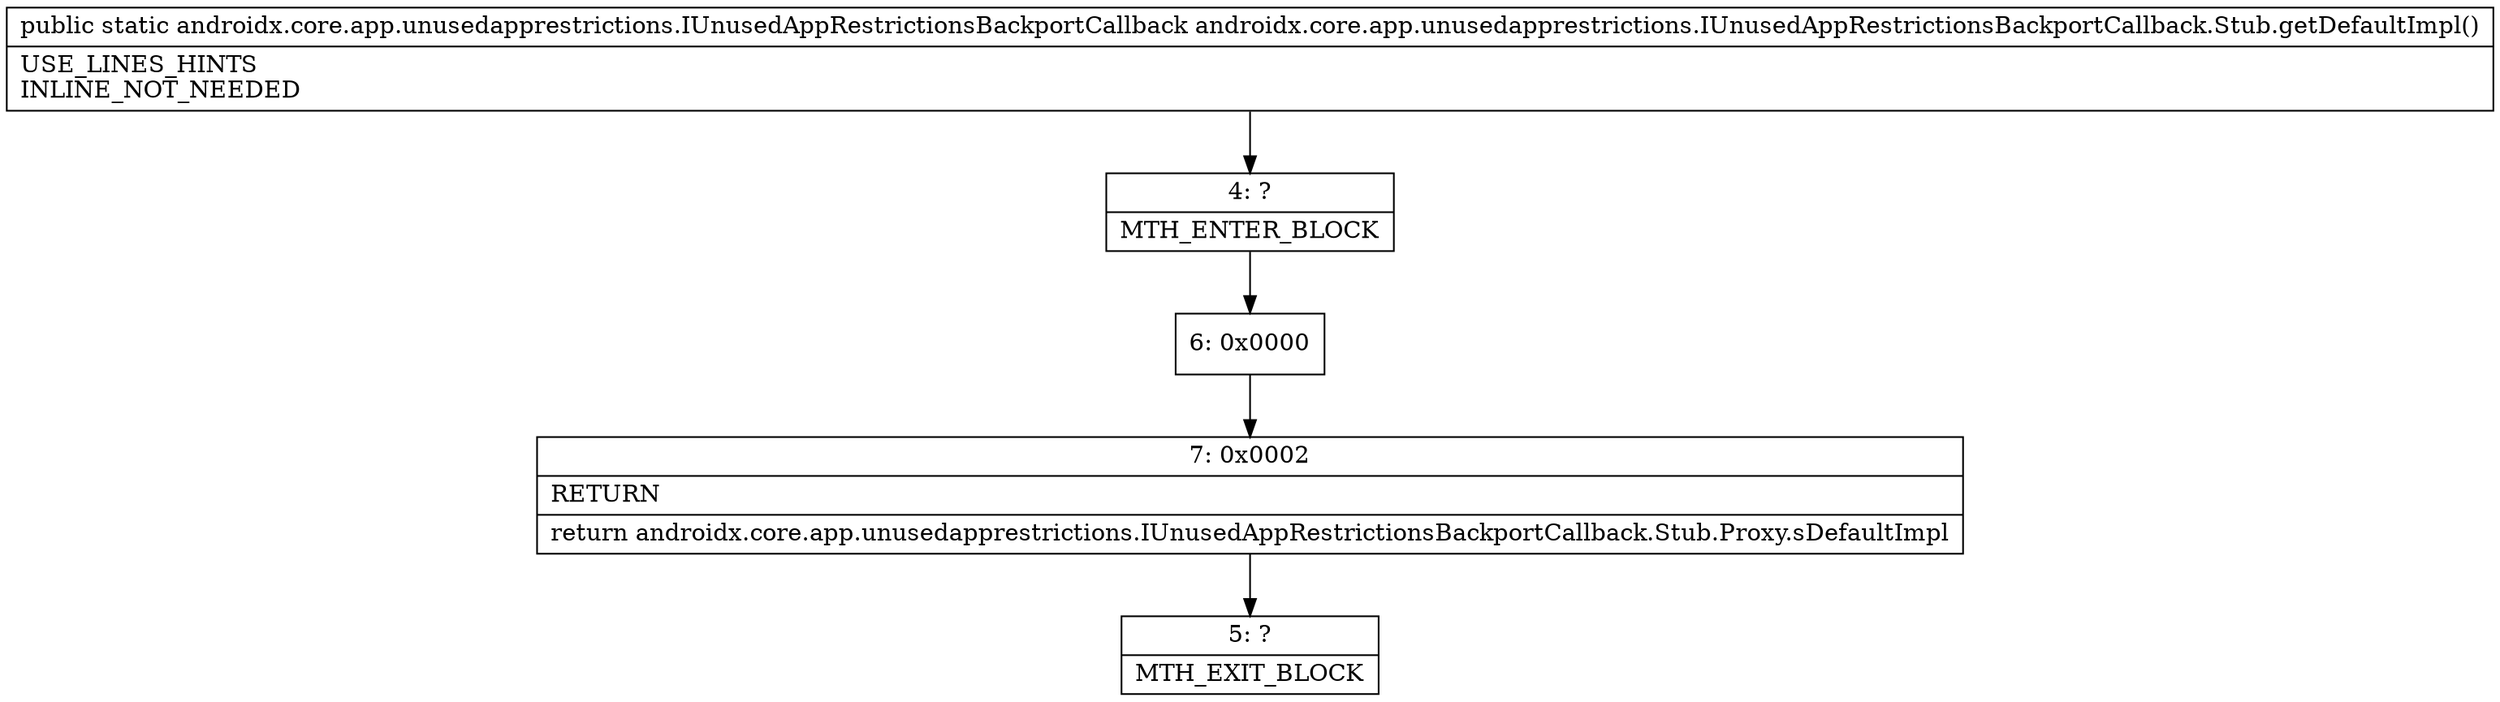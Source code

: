 digraph "CFG forandroidx.core.app.unusedapprestrictions.IUnusedAppRestrictionsBackportCallback.Stub.getDefaultImpl()Landroidx\/core\/app\/unusedapprestrictions\/IUnusedAppRestrictionsBackportCallback;" {
Node_4 [shape=record,label="{4\:\ ?|MTH_ENTER_BLOCK\l}"];
Node_6 [shape=record,label="{6\:\ 0x0000}"];
Node_7 [shape=record,label="{7\:\ 0x0002|RETURN\l|return androidx.core.app.unusedapprestrictions.IUnusedAppRestrictionsBackportCallback.Stub.Proxy.sDefaultImpl\l}"];
Node_5 [shape=record,label="{5\:\ ?|MTH_EXIT_BLOCK\l}"];
MethodNode[shape=record,label="{public static androidx.core.app.unusedapprestrictions.IUnusedAppRestrictionsBackportCallback androidx.core.app.unusedapprestrictions.IUnusedAppRestrictionsBackportCallback.Stub.getDefaultImpl()  | USE_LINES_HINTS\lINLINE_NOT_NEEDED\l}"];
MethodNode -> Node_4;Node_4 -> Node_6;
Node_6 -> Node_7;
Node_7 -> Node_5;
}

